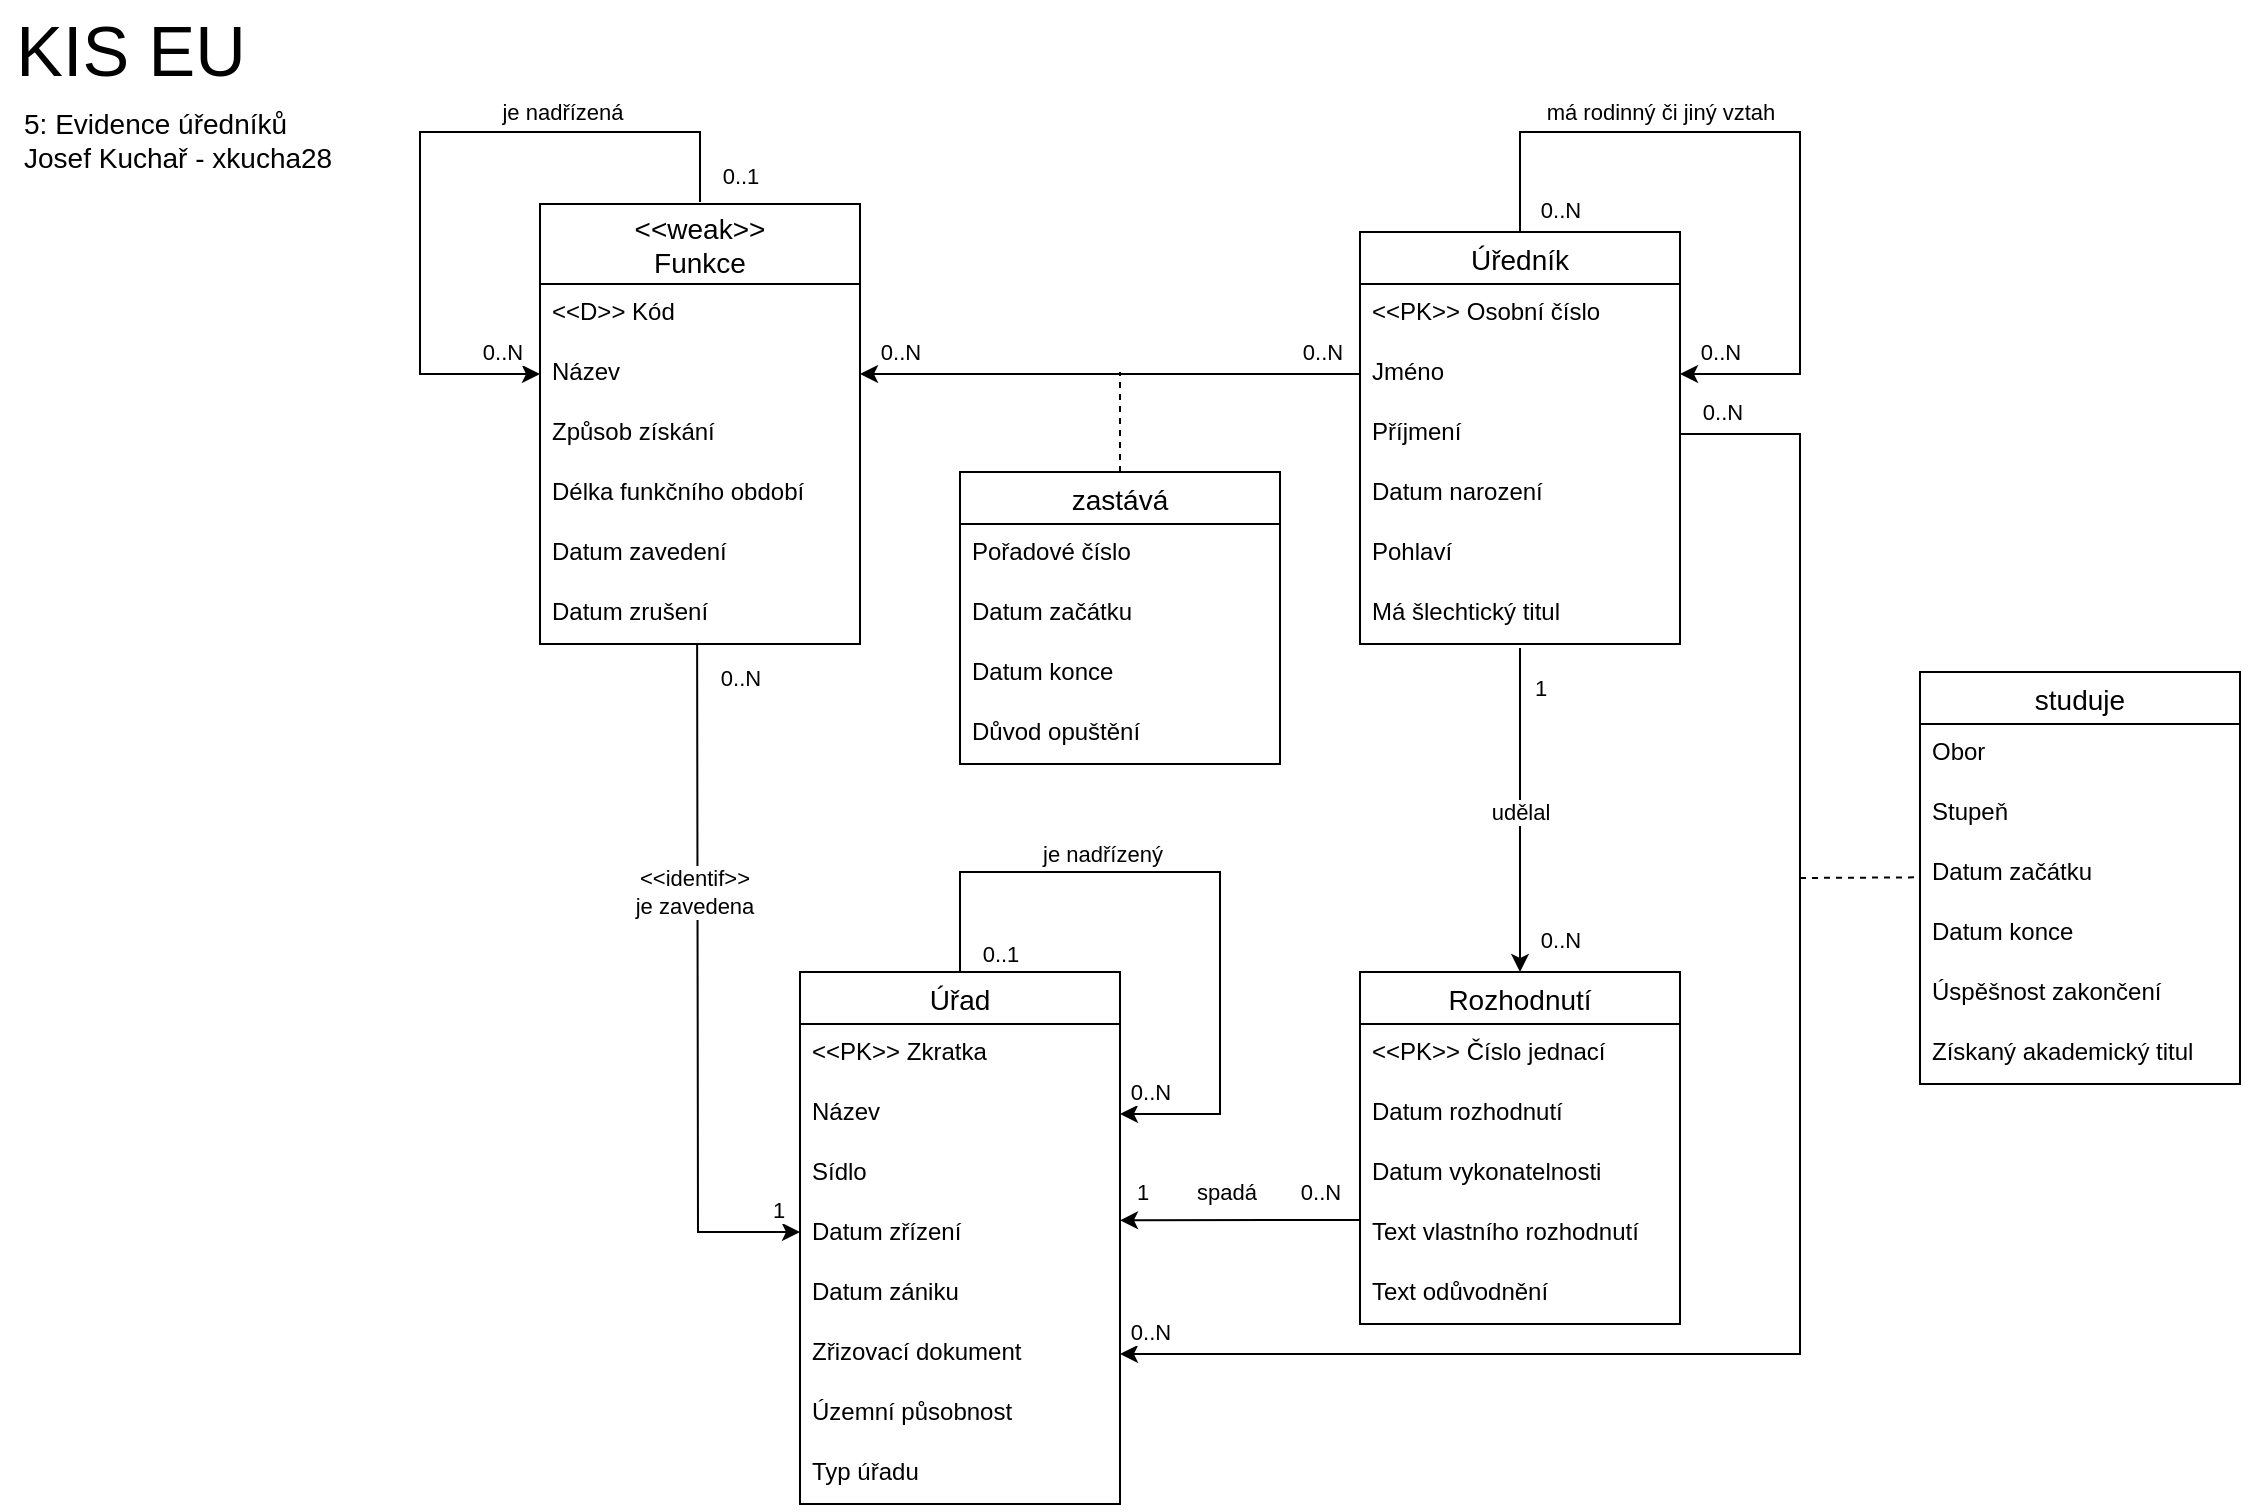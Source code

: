 <mxfile version="15.7.0" type="github">
  <diagram id="R2lEEEUBdFMjLlhIrx00" name="Page-1">
    <mxGraphModel dx="2591" dy="705" grid="1" gridSize="10" guides="1" tooltips="1" connect="1" arrows="1" fold="1" page="1" pageScale="1" pageWidth="1169" pageHeight="827" math="0" shadow="0" extFonts="Permanent Marker^https://fonts.googleapis.com/css?family=Permanent+Marker">
      <root>
        <mxCell id="0" />
        <mxCell id="1" parent="0" />
        <mxCell id="yy7iQd_eQegf4pZpbots-1" value="Úředník" style="swimlane;fontStyle=0;childLayout=stackLayout;horizontal=1;startSize=26;horizontalStack=0;resizeParent=1;resizeParentMax=0;resizeLast=0;collapsible=1;marginBottom=0;align=center;fontSize=14;fontColor=default;" parent="1" vertex="1">
          <mxGeometry x="-480" y="126" width="160" height="206" as="geometry" />
        </mxCell>
        <mxCell id="yy7iQd_eQegf4pZpbots-2" value="&lt;&lt;PK&gt;&gt; Osobní číslo" style="text;strokeColor=none;fillColor=none;spacingLeft=4;spacingRight=4;overflow=hidden;rotatable=0;points=[[0,0.5],[1,0.5]];portConstraint=eastwest;fontSize=12;fontColor=default;" parent="yy7iQd_eQegf4pZpbots-1" vertex="1">
          <mxGeometry y="26" width="160" height="30" as="geometry" />
        </mxCell>
        <mxCell id="yy7iQd_eQegf4pZpbots-3" value="Jméno" style="text;strokeColor=none;fillColor=none;spacingLeft=4;spacingRight=4;overflow=hidden;rotatable=0;points=[[0,0.5],[1,0.5]];portConstraint=eastwest;fontSize=12;fontColor=default;" parent="yy7iQd_eQegf4pZpbots-1" vertex="1">
          <mxGeometry y="56" width="160" height="30" as="geometry" />
        </mxCell>
        <mxCell id="yy7iQd_eQegf4pZpbots-4" value="Příjmení" style="text;strokeColor=none;fillColor=none;spacingLeft=4;spacingRight=4;overflow=hidden;rotatable=0;points=[[0,0.5],[1,0.5]];portConstraint=eastwest;fontSize=12;fontColor=default;" parent="yy7iQd_eQegf4pZpbots-1" vertex="1">
          <mxGeometry y="86" width="160" height="30" as="geometry" />
        </mxCell>
        <mxCell id="yy7iQd_eQegf4pZpbots-5" value="Datum narození" style="text;strokeColor=none;fillColor=none;spacingLeft=4;spacingRight=4;overflow=hidden;rotatable=0;points=[[0,0.5],[1,0.5]];portConstraint=eastwest;fontSize=12;fontColor=default;" parent="yy7iQd_eQegf4pZpbots-1" vertex="1">
          <mxGeometry y="116" width="160" height="30" as="geometry" />
        </mxCell>
        <mxCell id="yy7iQd_eQegf4pZpbots-6" value="Pohlaví" style="text;strokeColor=none;fillColor=none;spacingLeft=4;spacingRight=4;overflow=hidden;rotatable=0;points=[[0,0.5],[1,0.5]];portConstraint=eastwest;fontSize=12;fontColor=default;" parent="yy7iQd_eQegf4pZpbots-1" vertex="1">
          <mxGeometry y="146" width="160" height="30" as="geometry" />
        </mxCell>
        <mxCell id="yy7iQd_eQegf4pZpbots-7" value="Má šlechtický titul" style="text;strokeColor=none;fillColor=none;spacingLeft=4;spacingRight=4;overflow=hidden;rotatable=0;points=[[0,0.5],[1,0.5]];portConstraint=eastwest;fontSize=12;fontColor=default;" parent="yy7iQd_eQegf4pZpbots-1" vertex="1">
          <mxGeometry y="176" width="160" height="30" as="geometry" />
        </mxCell>
        <mxCell id="1zPLMUPE2o7ISwVmEA3J-12" value="" style="endArrow=none;html=1;rounded=0;exitX=1;exitY=0.5;exitDx=0;exitDy=0;entryX=0.5;entryY=0;entryDx=0;entryDy=0;fontColor=default;startArrow=classic;startFill=1;" parent="yy7iQd_eQegf4pZpbots-1" source="yy7iQd_eQegf4pZpbots-3" target="yy7iQd_eQegf4pZpbots-1" edge="1">
          <mxGeometry relative="1" as="geometry">
            <mxPoint x="-30" y="50" as="sourcePoint" />
            <mxPoint x="90" y="-60" as="targetPoint" />
            <Array as="points">
              <mxPoint x="220" y="71" />
              <mxPoint x="220" y="-50" />
              <mxPoint x="80" y="-50" />
            </Array>
          </mxGeometry>
        </mxCell>
        <mxCell id="1zPLMUPE2o7ISwVmEA3J-13" value="má rodinný či jiný vztah" style="edgeLabel;html=1;align=center;verticalAlign=middle;resizable=0;points=[];fontColor=default;" parent="1zPLMUPE2o7ISwVmEA3J-12" vertex="1" connectable="0">
          <mxGeometry x="0.547" y="-1" relative="1" as="geometry">
            <mxPoint x="36" y="-9" as="offset" />
          </mxGeometry>
        </mxCell>
        <mxCell id="1zPLMUPE2o7ISwVmEA3J-18" value="0..N" style="edgeLabel;html=1;align=center;verticalAlign=middle;resizable=0;points=[];fontColor=default;" parent="1zPLMUPE2o7ISwVmEA3J-12" vertex="1" connectable="0">
          <mxGeometry x="0.939" y="-1" relative="1" as="geometry">
            <mxPoint x="21" as="offset" />
          </mxGeometry>
        </mxCell>
        <mxCell id="1zPLMUPE2o7ISwVmEA3J-20" value="0..N" style="edgeLabel;html=1;align=center;verticalAlign=middle;resizable=0;points=[];fontColor=default;" parent="1zPLMUPE2o7ISwVmEA3J-12" vertex="1" connectable="0">
          <mxGeometry x="-0.953" y="1" relative="1" as="geometry">
            <mxPoint x="11" y="-10" as="offset" />
          </mxGeometry>
        </mxCell>
        <mxCell id="yy7iQd_eQegf4pZpbots-34" value="Rozhodnutí" style="swimlane;fontStyle=0;childLayout=stackLayout;horizontal=1;startSize=26;horizontalStack=0;resizeParent=1;resizeParentMax=0;resizeLast=0;collapsible=1;marginBottom=0;align=center;fontSize=14;fontColor=default;" parent="1" vertex="1">
          <mxGeometry x="-480" y="496" width="160" height="176" as="geometry" />
        </mxCell>
        <mxCell id="yy7iQd_eQegf4pZpbots-35" value="&lt;&lt;PK&gt;&gt; Číslo jednací" style="text;strokeColor=none;fillColor=none;spacingLeft=4;spacingRight=4;overflow=hidden;rotatable=0;points=[[0,0.5],[1,0.5]];portConstraint=eastwest;fontSize=12;fontColor=default;" parent="yy7iQd_eQegf4pZpbots-34" vertex="1">
          <mxGeometry y="26" width="160" height="30" as="geometry" />
        </mxCell>
        <mxCell id="yy7iQd_eQegf4pZpbots-36" value="Datum rozhodnutí" style="text;strokeColor=none;fillColor=none;spacingLeft=4;spacingRight=4;overflow=hidden;rotatable=0;points=[[0,0.5],[1,0.5]];portConstraint=eastwest;fontSize=12;fontColor=default;" parent="yy7iQd_eQegf4pZpbots-34" vertex="1">
          <mxGeometry y="56" width="160" height="30" as="geometry" />
        </mxCell>
        <mxCell id="yy7iQd_eQegf4pZpbots-37" value="Datum vykonatelnosti" style="text;strokeColor=none;fillColor=none;spacingLeft=4;spacingRight=4;overflow=hidden;rotatable=0;points=[[0,0.5],[1,0.5]];portConstraint=eastwest;fontSize=12;fontColor=default;" parent="yy7iQd_eQegf4pZpbots-34" vertex="1">
          <mxGeometry y="86" width="160" height="30" as="geometry" />
        </mxCell>
        <mxCell id="yy7iQd_eQegf4pZpbots-38" value="Text vlastního rozhodnutí" style="text;strokeColor=none;fillColor=none;spacingLeft=4;spacingRight=4;overflow=hidden;rotatable=0;points=[[0,0.5],[1,0.5]];portConstraint=eastwest;fontSize=12;fontColor=default;" parent="yy7iQd_eQegf4pZpbots-34" vertex="1">
          <mxGeometry y="116" width="160" height="30" as="geometry" />
        </mxCell>
        <mxCell id="yy7iQd_eQegf4pZpbots-39" value="Text odůvodnění" style="text;strokeColor=none;fillColor=none;spacingLeft=4;spacingRight=4;overflow=hidden;rotatable=0;points=[[0,0.5],[1,0.5]];portConstraint=eastwest;fontSize=12;fontColor=default;" parent="yy7iQd_eQegf4pZpbots-34" vertex="1">
          <mxGeometry y="146" width="160" height="30" as="geometry" />
        </mxCell>
        <mxCell id="yy7iQd_eQegf4pZpbots-41" value="Úřad" style="swimlane;fontStyle=0;childLayout=stackLayout;horizontal=1;startSize=26;horizontalStack=0;resizeParent=1;resizeParentMax=0;resizeLast=0;collapsible=1;marginBottom=0;align=center;fontSize=14;fontColor=default;" parent="1" vertex="1">
          <mxGeometry x="-760" y="496" width="160" height="266" as="geometry" />
        </mxCell>
        <mxCell id="yy7iQd_eQegf4pZpbots-42" value="&lt;&lt;PK&gt;&gt; Zkratka" style="text;strokeColor=none;fillColor=none;spacingLeft=4;spacingRight=4;overflow=hidden;rotatable=0;points=[[0,0.5],[1,0.5]];portConstraint=eastwest;fontSize=12;fontColor=default;" parent="yy7iQd_eQegf4pZpbots-41" vertex="1">
          <mxGeometry y="26" width="160" height="30" as="geometry" />
        </mxCell>
        <mxCell id="yy7iQd_eQegf4pZpbots-43" value="Název" style="text;strokeColor=none;fillColor=none;spacingLeft=4;spacingRight=4;overflow=hidden;rotatable=0;points=[[0,0.5],[1,0.5]];portConstraint=eastwest;fontSize=12;fontColor=default;" parent="yy7iQd_eQegf4pZpbots-41" vertex="1">
          <mxGeometry y="56" width="160" height="30" as="geometry" />
        </mxCell>
        <mxCell id="yy7iQd_eQegf4pZpbots-44" value="Sídlo" style="text;strokeColor=none;fillColor=none;spacingLeft=4;spacingRight=4;overflow=hidden;rotatable=0;points=[[0,0.5],[1,0.5]];portConstraint=eastwest;fontSize=12;fontColor=default;" parent="yy7iQd_eQegf4pZpbots-41" vertex="1">
          <mxGeometry y="86" width="160" height="30" as="geometry" />
        </mxCell>
        <mxCell id="yy7iQd_eQegf4pZpbots-47" value="Datum zřízení" style="text;strokeColor=none;fillColor=none;spacingLeft=4;spacingRight=4;overflow=hidden;rotatable=0;points=[[0,0.5],[1,0.5]];portConstraint=eastwest;fontSize=12;fontColor=default;" parent="yy7iQd_eQegf4pZpbots-41" vertex="1">
          <mxGeometry y="116" width="160" height="30" as="geometry" />
        </mxCell>
        <mxCell id="yy7iQd_eQegf4pZpbots-49" value="Datum zániku" style="text;strokeColor=none;fillColor=none;spacingLeft=4;spacingRight=4;overflow=hidden;rotatable=0;points=[[0,0.5],[1,0.5]];portConstraint=eastwest;fontSize=12;fontColor=default;" parent="yy7iQd_eQegf4pZpbots-41" vertex="1">
          <mxGeometry y="146" width="160" height="30" as="geometry" />
        </mxCell>
        <mxCell id="yy7iQd_eQegf4pZpbots-48" value="Zřizovací dokument" style="text;strokeColor=none;fillColor=none;spacingLeft=4;spacingRight=4;overflow=hidden;rotatable=0;points=[[0,0.5],[1,0.5]];portConstraint=eastwest;fontSize=12;fontColor=default;" parent="yy7iQd_eQegf4pZpbots-41" vertex="1">
          <mxGeometry y="176" width="160" height="30" as="geometry" />
        </mxCell>
        <mxCell id="6imTfhqAzt4v7tTbec3n-1" value="Územní působnost" style="text;strokeColor=none;fillColor=none;spacingLeft=4;spacingRight=4;overflow=hidden;rotatable=0;points=[[0,0.5],[1,0.5]];portConstraint=eastwest;fontSize=12;fontColor=default;" parent="yy7iQd_eQegf4pZpbots-41" vertex="1">
          <mxGeometry y="206" width="160" height="30" as="geometry" />
        </mxCell>
        <mxCell id="6imTfhqAzt4v7tTbec3n-2" value="Typ úřadu" style="text;strokeColor=none;fillColor=none;spacingLeft=4;spacingRight=4;overflow=hidden;rotatable=0;points=[[0,0.5],[1,0.5]];portConstraint=eastwest;fontSize=12;fontColor=default;" parent="yy7iQd_eQegf4pZpbots-41" vertex="1">
          <mxGeometry y="236" width="160" height="30" as="geometry" />
        </mxCell>
        <mxCell id="1zPLMUPE2o7ISwVmEA3J-43" value="" style="endArrow=classic;html=1;rounded=0;exitX=0.5;exitY=0;exitDx=0;exitDy=0;entryX=1;entryY=0.5;entryDx=0;entryDy=0;fontColor=default;startArrow=none;startFill=0;endFill=1;" parent="yy7iQd_eQegf4pZpbots-41" source="yy7iQd_eQegf4pZpbots-41" target="yy7iQd_eQegf4pZpbots-43" edge="1">
          <mxGeometry relative="1" as="geometry">
            <mxPoint x="80" y="-40" as="sourcePoint" />
            <mxPoint x="210" y="80" as="targetPoint" />
            <Array as="points">
              <mxPoint x="80" y="-50" />
              <mxPoint x="210" y="-50" />
              <mxPoint x="210" y="71" />
            </Array>
          </mxGeometry>
        </mxCell>
        <mxCell id="1zPLMUPE2o7ISwVmEA3J-45" value="je nadřízený" style="edgeLabel;html=1;align=center;verticalAlign=middle;resizable=0;points=[];fontColor=default;" parent="1zPLMUPE2o7ISwVmEA3J-43" vertex="1" connectable="0">
          <mxGeometry x="-0.427" relative="1" as="geometry">
            <mxPoint x="20" y="-9" as="offset" />
          </mxGeometry>
        </mxCell>
        <mxCell id="1zPLMUPE2o7ISwVmEA3J-46" value="0..1" style="edgeLabel;html=1;align=center;verticalAlign=middle;resizable=0;points=[];fontColor=default;" parent="1zPLMUPE2o7ISwVmEA3J-43" vertex="1" connectable="0">
          <mxGeometry x="-0.957" relative="1" as="geometry">
            <mxPoint x="20" y="-2" as="offset" />
          </mxGeometry>
        </mxCell>
        <mxCell id="1zPLMUPE2o7ISwVmEA3J-47" value="0..N" style="edgeLabel;html=1;align=center;verticalAlign=middle;resizable=0;points=[];fontColor=default;" parent="1zPLMUPE2o7ISwVmEA3J-43" vertex="1" connectable="0">
          <mxGeometry x="0.916" y="2" relative="1" as="geometry">
            <mxPoint y="-13" as="offset" />
          </mxGeometry>
        </mxCell>
        <mxCell id="yy7iQd_eQegf4pZpbots-57" value="studuje" style="swimlane;fontStyle=0;childLayout=stackLayout;horizontal=1;startSize=26;horizontalStack=0;resizeParent=1;resizeParentMax=0;resizeLast=0;collapsible=1;marginBottom=0;align=center;fontSize=14;swimlaneLine=1;fontColor=default;" parent="1" vertex="1">
          <mxGeometry x="-200" y="346" width="160" height="206" as="geometry">
            <mxRectangle x="690" y="230" width="70" height="26" as="alternateBounds" />
          </mxGeometry>
        </mxCell>
        <mxCell id="yy7iQd_eQegf4pZpbots-59" value="Obor" style="text;strokeColor=none;fillColor=none;spacingLeft=4;spacingRight=4;overflow=hidden;rotatable=0;points=[[0,0.5],[1,0.5]];portConstraint=eastwest;fontSize=12;fontColor=default;" parent="yy7iQd_eQegf4pZpbots-57" vertex="1">
          <mxGeometry y="26" width="160" height="30" as="geometry" />
        </mxCell>
        <mxCell id="yy7iQd_eQegf4pZpbots-60" value="Stupeň" style="text;strokeColor=none;fillColor=none;spacingLeft=4;spacingRight=4;overflow=hidden;rotatable=0;points=[[0,0.5],[1,0.5]];portConstraint=eastwest;fontSize=12;fontColor=default;" parent="yy7iQd_eQegf4pZpbots-57" vertex="1">
          <mxGeometry y="56" width="160" height="30" as="geometry" />
        </mxCell>
        <mxCell id="yy7iQd_eQegf4pZpbots-61" value="Datum začátku" style="text;strokeColor=none;fillColor=none;spacingLeft=4;spacingRight=4;overflow=hidden;rotatable=0;points=[[0,0.5],[1,0.5]];portConstraint=eastwest;fontSize=12;fontColor=default;" parent="yy7iQd_eQegf4pZpbots-57" vertex="1">
          <mxGeometry y="86" width="160" height="30" as="geometry" />
        </mxCell>
        <mxCell id="yy7iQd_eQegf4pZpbots-62" value="Datum konce" style="text;strokeColor=none;fillColor=none;spacingLeft=4;spacingRight=4;overflow=hidden;rotatable=0;points=[[0,0.5],[1,0.5]];portConstraint=eastwest;fontSize=12;fontColor=default;" parent="yy7iQd_eQegf4pZpbots-57" vertex="1">
          <mxGeometry y="116" width="160" height="30" as="geometry" />
        </mxCell>
        <mxCell id="yy7iQd_eQegf4pZpbots-63" value="Úspěšnost zakončení" style="text;strokeColor=none;fillColor=none;spacingLeft=4;spacingRight=4;overflow=hidden;rotatable=0;points=[[0,0.5],[1,0.5]];portConstraint=eastwest;fontSize=12;fontColor=default;" parent="yy7iQd_eQegf4pZpbots-57" vertex="1">
          <mxGeometry y="146" width="160" height="30" as="geometry" />
        </mxCell>
        <mxCell id="yy7iQd_eQegf4pZpbots-64" value="Získaný akademický titul" style="text;strokeColor=none;fillColor=none;spacingLeft=4;spacingRight=4;overflow=hidden;rotatable=0;points=[[0,0.5],[1,0.5]];portConstraint=eastwest;fontSize=12;fontColor=default;" parent="yy7iQd_eQegf4pZpbots-57" vertex="1">
          <mxGeometry y="176" width="160" height="30" as="geometry" />
        </mxCell>
        <mxCell id="yy7iQd_eQegf4pZpbots-71" value="" style="endArrow=classic;html=1;rounded=0;fontFamily=Helvetica;exitX=1;exitY=0.5;exitDx=0;exitDy=0;entryX=1;entryY=0.5;entryDx=0;entryDy=0;fontColor=default;startArrow=none;startFill=0;endFill=1;" parent="1" source="yy7iQd_eQegf4pZpbots-4" target="yy7iQd_eQegf4pZpbots-48" edge="1">
          <mxGeometry relative="1" as="geometry">
            <mxPoint x="-300" y="216" as="sourcePoint" />
            <mxPoint x="-270" y="746" as="targetPoint" />
            <Array as="points">
              <mxPoint x="-260" y="227" />
              <mxPoint x="-260" y="687" />
            </Array>
          </mxGeometry>
        </mxCell>
        <mxCell id="1zPLMUPE2o7ISwVmEA3J-21" value="0..N" style="edgeLabel;html=1;align=center;verticalAlign=middle;resizable=0;points=[];fontColor=default;" parent="yy7iQd_eQegf4pZpbots-71" vertex="1" connectable="0">
          <mxGeometry x="-0.869" y="2" relative="1" as="geometry">
            <mxPoint x="-36" y="-9" as="offset" />
          </mxGeometry>
        </mxCell>
        <mxCell id="1zPLMUPE2o7ISwVmEA3J-22" value="0..N" style="edgeLabel;html=1;align=center;verticalAlign=middle;resizable=0;points=[];fontColor=default;" parent="yy7iQd_eQegf4pZpbots-71" vertex="1" connectable="0">
          <mxGeometry x="0.935" relative="1" as="geometry">
            <mxPoint x="-13" y="-11" as="offset" />
          </mxGeometry>
        </mxCell>
        <mxCell id="yy7iQd_eQegf4pZpbots-75" value="&lt;&lt;weak&gt;&gt;&#xa;Funkce" style="swimlane;fontStyle=0;childLayout=stackLayout;horizontal=1;startSize=40;horizontalStack=0;resizeParent=1;resizeParentMax=0;resizeLast=0;collapsible=1;marginBottom=0;align=center;fontSize=14;fontColor=default;perimeterSpacing=1;fillColor=default;strokeColor=default;" parent="1" vertex="1">
          <mxGeometry x="-890" y="112" width="160" height="220" as="geometry" />
        </mxCell>
        <mxCell id="yy7iQd_eQegf4pZpbots-76" value="&lt;&lt;D&gt;&gt; Kód&#xa;" style="text;strokeColor=none;fillColor=none;spacingLeft=4;spacingRight=4;overflow=hidden;rotatable=0;points=[[0,0.5],[1,0.5]];portConstraint=eastwest;fontSize=12;fontColor=default;" parent="yy7iQd_eQegf4pZpbots-75" vertex="1">
          <mxGeometry y="40" width="160" height="30" as="geometry" />
        </mxCell>
        <mxCell id="yy7iQd_eQegf4pZpbots-77" value="Název" style="text;strokeColor=none;fillColor=none;spacingLeft=4;spacingRight=4;overflow=hidden;rotatable=0;points=[[0,0.5],[1,0.5]];portConstraint=eastwest;fontSize=12;fontColor=default;" parent="yy7iQd_eQegf4pZpbots-75" vertex="1">
          <mxGeometry y="70" width="160" height="30" as="geometry" />
        </mxCell>
        <mxCell id="yy7iQd_eQegf4pZpbots-78" value="Způsob získání" style="text;strokeColor=none;fillColor=none;spacingLeft=4;spacingRight=4;overflow=hidden;rotatable=0;points=[[0,0.5],[1,0.5]];portConstraint=eastwest;fontSize=12;fontColor=default;" parent="yy7iQd_eQegf4pZpbots-75" vertex="1">
          <mxGeometry y="100" width="160" height="30" as="geometry" />
        </mxCell>
        <mxCell id="yy7iQd_eQegf4pZpbots-79" value="Délka funkčního období" style="text;strokeColor=none;fillColor=none;spacingLeft=4;spacingRight=4;overflow=hidden;rotatable=0;points=[[0,0.5],[1,0.5]];portConstraint=eastwest;fontSize=12;fontColor=default;" parent="yy7iQd_eQegf4pZpbots-75" vertex="1">
          <mxGeometry y="130" width="160" height="30" as="geometry" />
        </mxCell>
        <mxCell id="1zPLMUPE2o7ISwVmEA3J-85" value="Datum zavedení" style="text;strokeColor=none;fillColor=none;spacingLeft=4;spacingRight=4;overflow=hidden;rotatable=0;points=[[0,0.5],[1,0.5]];portConstraint=eastwest;fontSize=12;fontColor=default;" parent="yy7iQd_eQegf4pZpbots-75" vertex="1">
          <mxGeometry y="160" width="160" height="30" as="geometry" />
        </mxCell>
        <mxCell id="1zPLMUPE2o7ISwVmEA3J-4" value="" style="endArrow=classic;html=1;rounded=0;entryX=0;entryY=0.5;entryDx=0;entryDy=0;exitX=0.5;exitY=0;exitDx=0;exitDy=0;fontColor=default;strokeColor=default;labelBackgroundColor=default;endFill=1;" parent="yy7iQd_eQegf4pZpbots-75" source="yy7iQd_eQegf4pZpbots-75" target="yy7iQd_eQegf4pZpbots-77" edge="1">
          <mxGeometry relative="1" as="geometry">
            <mxPoint x="90" y="-50" as="sourcePoint" />
            <mxPoint x="-10" y="80" as="targetPoint" />
            <Array as="points">
              <mxPoint x="80" y="-20" />
              <mxPoint x="80" y="-36" />
              <mxPoint x="-60" y="-36" />
              <mxPoint x="-60" y="85" />
            </Array>
          </mxGeometry>
        </mxCell>
        <mxCell id="1zPLMUPE2o7ISwVmEA3J-11" value="je nadřízená" style="edgeLabel;html=1;align=center;verticalAlign=middle;resizable=0;points=[];fontColor=default;labelBackgroundColor=default;" parent="1zPLMUPE2o7ISwVmEA3J-4" vertex="1" connectable="0">
          <mxGeometry x="-0.17" relative="1" as="geometry">
            <mxPoint x="43" y="-10" as="offset" />
          </mxGeometry>
        </mxCell>
        <mxCell id="1zPLMUPE2o7ISwVmEA3J-16" value="0..1" style="edgeLabel;html=1;align=center;verticalAlign=middle;resizable=0;points=[];fontColor=default;" parent="1zPLMUPE2o7ISwVmEA3J-4" vertex="1" connectable="0">
          <mxGeometry x="-0.926" relative="1" as="geometry">
            <mxPoint x="20" as="offset" />
          </mxGeometry>
        </mxCell>
        <mxCell id="1zPLMUPE2o7ISwVmEA3J-17" value="0..N" style="edgeLabel;html=1;align=center;verticalAlign=middle;resizable=0;points=[];fontColor=default;" parent="1zPLMUPE2o7ISwVmEA3J-4" vertex="1" connectable="0">
          <mxGeometry x="0.947" y="2" relative="1" as="geometry">
            <mxPoint x="-10" y="-9" as="offset" />
          </mxGeometry>
        </mxCell>
        <mxCell id="1zPLMUPE2o7ISwVmEA3J-86" value="Datum zrušení" style="text;strokeColor=none;fillColor=none;spacingLeft=4;spacingRight=4;overflow=hidden;rotatable=0;points=[[0,0.5],[1,0.5]];portConstraint=eastwest;fontSize=12;fontColor=default;" parent="yy7iQd_eQegf4pZpbots-75" vertex="1">
          <mxGeometry y="190" width="160" height="30" as="geometry" />
        </mxCell>
        <mxCell id="yy7iQd_eQegf4pZpbots-84" value="zastává" style="swimlane;fontStyle=0;childLayout=stackLayout;horizontal=1;startSize=26;horizontalStack=0;resizeParent=1;resizeParentMax=0;resizeLast=0;collapsible=1;marginBottom=0;align=center;fontSize=14;fontColor=default;" parent="1" vertex="1">
          <mxGeometry x="-680" y="246" width="160" height="146" as="geometry" />
        </mxCell>
        <mxCell id="yy7iQd_eQegf4pZpbots-89" value="Pořadové číslo" style="text;strokeColor=none;fillColor=none;spacingLeft=4;spacingRight=4;overflow=hidden;rotatable=0;points=[[0,0.5],[1,0.5]];portConstraint=eastwest;fontSize=12;fontColor=default;" parent="yy7iQd_eQegf4pZpbots-84" vertex="1">
          <mxGeometry y="26" width="160" height="30" as="geometry" />
        </mxCell>
        <mxCell id="yy7iQd_eQegf4pZpbots-86" value="Datum začátku&#xa;" style="text;strokeColor=none;fillColor=none;spacingLeft=4;spacingRight=4;overflow=hidden;rotatable=0;points=[[0,0.5],[1,0.5]];portConstraint=eastwest;fontSize=12;fontColor=default;" parent="yy7iQd_eQegf4pZpbots-84" vertex="1">
          <mxGeometry y="56" width="160" height="30" as="geometry" />
        </mxCell>
        <mxCell id="yy7iQd_eQegf4pZpbots-87" value="Datum konce" style="text;strokeColor=none;fillColor=none;spacingLeft=4;spacingRight=4;overflow=hidden;rotatable=0;points=[[0,0.5],[1,0.5]];portConstraint=eastwest;fontSize=12;fontColor=default;" parent="yy7iQd_eQegf4pZpbots-84" vertex="1">
          <mxGeometry y="86" width="160" height="30" as="geometry" />
        </mxCell>
        <mxCell id="yy7iQd_eQegf4pZpbots-88" value="Důvod opuštění" style="text;strokeColor=none;fillColor=none;spacingLeft=4;spacingRight=4;overflow=hidden;rotatable=0;points=[[0,0.5],[1,0.5]];portConstraint=eastwest;fontSize=12;fontColor=default;" parent="yy7iQd_eQegf4pZpbots-84" vertex="1">
          <mxGeometry y="116" width="160" height="30" as="geometry" />
        </mxCell>
        <mxCell id="1zPLMUPE2o7ISwVmEA3J-1" value="" style="endArrow=none;html=1;rounded=0;exitX=0.5;exitY=0;exitDx=0;exitDy=0;entryX=0.5;entryY=1.067;entryDx=0;entryDy=0;entryPerimeter=0;fontColor=default;startArrow=classic;startFill=1;endFill=0;" parent="1" source="yy7iQd_eQegf4pZpbots-34" target="yy7iQd_eQegf4pZpbots-7" edge="1">
          <mxGeometry relative="1" as="geometry">
            <mxPoint x="-720" y="346" as="sourcePoint" />
            <mxPoint x="-400" y="356" as="targetPoint" />
          </mxGeometry>
        </mxCell>
        <mxCell id="1zPLMUPE2o7ISwVmEA3J-14" value="udělal" style="edgeLabel;html=1;align=center;verticalAlign=middle;resizable=0;points=[];fontColor=default;" parent="1zPLMUPE2o7ISwVmEA3J-1" vertex="1" connectable="0">
          <mxGeometry x="0.445" y="-2" relative="1" as="geometry">
            <mxPoint x="-2" y="37" as="offset" />
          </mxGeometry>
        </mxCell>
        <mxCell id="1zPLMUPE2o7ISwVmEA3J-23" value="1" style="edgeLabel;html=1;align=center;verticalAlign=middle;resizable=0;points=[];fontColor=default;" parent="1zPLMUPE2o7ISwVmEA3J-1" vertex="1" connectable="0">
          <mxGeometry x="0.845" relative="1" as="geometry">
            <mxPoint x="10" y="7" as="offset" />
          </mxGeometry>
        </mxCell>
        <mxCell id="1zPLMUPE2o7ISwVmEA3J-24" value="0..N" style="edgeLabel;html=1;align=center;verticalAlign=middle;resizable=0;points=[];fontColor=default;" parent="1zPLMUPE2o7ISwVmEA3J-1" vertex="1" connectable="0">
          <mxGeometry x="-0.843" relative="1" as="geometry">
            <mxPoint x="20" y="-4" as="offset" />
          </mxGeometry>
        </mxCell>
        <mxCell id="1zPLMUPE2o7ISwVmEA3J-3" value="" style="endArrow=none;html=1;rounded=0;entryX=0.491;entryY=1.005;entryDx=0;entryDy=0;entryPerimeter=0;fontColor=default;strokeColor=default;labelBackgroundColor=default;endFill=0;startArrow=classic;startFill=1;" parent="1" target="1zPLMUPE2o7ISwVmEA3J-86" edge="1">
          <mxGeometry relative="1" as="geometry">
            <mxPoint x="-760" y="626" as="sourcePoint" />
            <mxPoint x="-811" y="336" as="targetPoint" />
            <Array as="points">
              <mxPoint x="-811" y="626" />
            </Array>
          </mxGeometry>
        </mxCell>
        <mxCell id="1zPLMUPE2o7ISwVmEA3J-27" value="1" style="edgeLabel;html=1;align=center;verticalAlign=middle;resizable=0;points=[];fontColor=default;" parent="1zPLMUPE2o7ISwVmEA3J-3" vertex="1" connectable="0">
          <mxGeometry x="-0.915" relative="1" as="geometry">
            <mxPoint x="3" y="-11" as="offset" />
          </mxGeometry>
        </mxCell>
        <mxCell id="1zPLMUPE2o7ISwVmEA3J-28" value="0..N" style="edgeLabel;html=1;align=center;verticalAlign=middle;resizable=0;points=[];fontColor=default;" parent="1zPLMUPE2o7ISwVmEA3J-3" vertex="1" connectable="0">
          <mxGeometry x="0.925" y="1" relative="1" as="geometry">
            <mxPoint x="22" y="4" as="offset" />
          </mxGeometry>
        </mxCell>
        <mxCell id="1zPLMUPE2o7ISwVmEA3J-87" value="&amp;lt;&amp;lt;identif&amp;gt;&amp;gt;&lt;br&gt;je zavedena" style="edgeLabel;html=1;align=center;verticalAlign=middle;resizable=0;points=[];fontColor=default;labelBackgroundColor=default;" parent="1zPLMUPE2o7ISwVmEA3J-3" vertex="1" connectable="0">
          <mxGeometry x="0.284" y="2" relative="1" as="geometry">
            <mxPoint as="offset" />
          </mxGeometry>
        </mxCell>
        <mxCell id="1zPLMUPE2o7ISwVmEA3J-29" value="" style="endArrow=none;html=1;rounded=0;exitX=1;exitY=0.5;exitDx=0;exitDy=0;entryX=0;entryY=0.5;entryDx=0;entryDy=0;fontColor=default;strokeColor=default;labelBackgroundColor=default;startArrow=classic;startFill=1;" parent="1" source="yy7iQd_eQegf4pZpbots-77" target="yy7iQd_eQegf4pZpbots-3" edge="1">
          <mxGeometry relative="1" as="geometry">
            <mxPoint x="-720" y="206" as="sourcePoint" />
            <mxPoint x="-560" y="206" as="targetPoint" />
          </mxGeometry>
        </mxCell>
        <mxCell id="1zPLMUPE2o7ISwVmEA3J-31" value="0..N" style="edgeLabel;html=1;align=center;verticalAlign=middle;resizable=0;points=[];fontColor=default;" parent="1zPLMUPE2o7ISwVmEA3J-29" vertex="1" connectable="0">
          <mxGeometry x="-0.808" y="-1" relative="1" as="geometry">
            <mxPoint x="-4" y="-12" as="offset" />
          </mxGeometry>
        </mxCell>
        <mxCell id="1zPLMUPE2o7ISwVmEA3J-32" value="0..N" style="edgeLabel;html=1;align=center;verticalAlign=middle;resizable=0;points=[];fontColor=default;" parent="1zPLMUPE2o7ISwVmEA3J-29" vertex="1" connectable="0">
          <mxGeometry x="0.795" relative="1" as="geometry">
            <mxPoint x="6" y="-11" as="offset" />
          </mxGeometry>
        </mxCell>
        <mxCell id="1zPLMUPE2o7ISwVmEA3J-30" value="" style="endArrow=none;html=1;rounded=0;exitX=0.5;exitY=0;exitDx=0;exitDy=0;dashed=1;fontColor=default;" parent="1" source="yy7iQd_eQegf4pZpbots-84" edge="1">
          <mxGeometry relative="1" as="geometry">
            <mxPoint x="-720" y="206" as="sourcePoint" />
            <mxPoint x="-600" y="196" as="targetPoint" />
          </mxGeometry>
        </mxCell>
        <mxCell id="1zPLMUPE2o7ISwVmEA3J-34" value="" style="endArrow=none;html=1;rounded=0;exitX=1;exitY=0.272;exitDx=0;exitDy=0;exitPerimeter=0;fontColor=default;endFill=0;startArrow=classic;startFill=1;" parent="1" edge="1">
          <mxGeometry relative="1" as="geometry">
            <mxPoint x="-600" y="620.16" as="sourcePoint" />
            <mxPoint x="-480" y="620" as="targetPoint" />
          </mxGeometry>
        </mxCell>
        <mxCell id="1zPLMUPE2o7ISwVmEA3J-35" value="1" style="edgeLabel;html=1;align=center;verticalAlign=middle;resizable=0;points=[];fontColor=default;" parent="1zPLMUPE2o7ISwVmEA3J-34" vertex="1" connectable="0">
          <mxGeometry x="-0.774" y="1" relative="1" as="geometry">
            <mxPoint x="-3" y="-13" as="offset" />
          </mxGeometry>
        </mxCell>
        <mxCell id="1zPLMUPE2o7ISwVmEA3J-36" value="0..N" style="edgeLabel;html=1;align=center;verticalAlign=middle;resizable=0;points=[];fontColor=default;" parent="1zPLMUPE2o7ISwVmEA3J-34" vertex="1" connectable="0">
          <mxGeometry x="0.861" relative="1" as="geometry">
            <mxPoint x="-12" y="-14" as="offset" />
          </mxGeometry>
        </mxCell>
        <mxCell id="1zPLMUPE2o7ISwVmEA3J-84" value="spadá" style="edgeLabel;html=1;align=center;verticalAlign=middle;resizable=0;points=[];fontColor=default;" parent="1zPLMUPE2o7ISwVmEA3J-34" vertex="1" connectable="0">
          <mxGeometry x="-0.113" relative="1" as="geometry">
            <mxPoint y="-14" as="offset" />
          </mxGeometry>
        </mxCell>
        <mxCell id="1zPLMUPE2o7ISwVmEA3J-95" value="" style="endArrow=none;html=1;rounded=0;dashed=1;fontColor=default;" parent="1" edge="1">
          <mxGeometry relative="1" as="geometry">
            <mxPoint x="-260" y="449" as="sourcePoint" />
            <mxPoint x="-200" y="448.66" as="targetPoint" />
          </mxGeometry>
        </mxCell>
        <mxCell id="6imTfhqAzt4v7tTbec3n-4" value="5: Evidence úředníků&lt;br&gt;Josef Kuchař - xkucha28" style="text;html=1;align=left;verticalAlign=middle;resizable=0;points=[];autosize=1;strokeColor=none;fillColor=none;fontSize=14;fontColor=default;" parent="1" vertex="1">
          <mxGeometry x="-1150" y="60" width="170" height="40" as="geometry" />
        </mxCell>
        <mxCell id="6GzDZpf8OV9f71-iqTX9-1" value="KIS EU" style="text;html=1;align=center;verticalAlign=middle;resizable=0;points=[];autosize=1;strokeColor=none;fillColor=none;fontSize=35;" vertex="1" parent="1">
          <mxGeometry x="-1160" y="10" width="130" height="50" as="geometry" />
        </mxCell>
      </root>
    </mxGraphModel>
  </diagram>
</mxfile>
